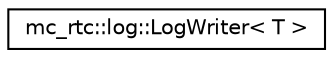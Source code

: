 digraph "Graphical Class Hierarchy"
{
 // INTERACTIVE_SVG=YES
 // LATEX_PDF_SIZE
  edge [fontname="Helvetica",fontsize="10",labelfontname="Helvetica",labelfontsize="10"];
  node [fontname="Helvetica",fontsize="10",shape=record];
  rankdir="LR";
  Node0 [label="mc_rtc::log::LogWriter\< T \>",height=0.2,width=0.4,color="black", fillcolor="white", style="filled",URL="$structmc__rtc_1_1log_1_1LogWriter.html",tooltip=" "];
}
